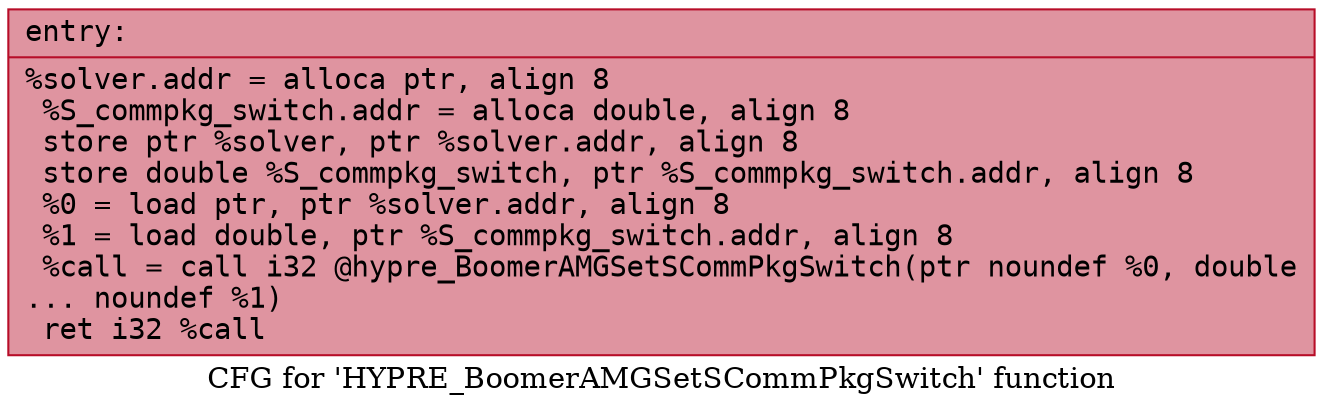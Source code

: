 digraph "CFG for 'HYPRE_BoomerAMGSetSCommPkgSwitch' function" {
	label="CFG for 'HYPRE_BoomerAMGSetSCommPkgSwitch' function";

	Node0x55f5a9a57f80 [shape=record,color="#b70d28ff", style=filled, fillcolor="#b70d2870" fontname="Courier",label="{entry:\l|  %solver.addr = alloca ptr, align 8\l  %S_commpkg_switch.addr = alloca double, align 8\l  store ptr %solver, ptr %solver.addr, align 8\l  store double %S_commpkg_switch, ptr %S_commpkg_switch.addr, align 8\l  %0 = load ptr, ptr %solver.addr, align 8\l  %1 = load double, ptr %S_commpkg_switch.addr, align 8\l  %call = call i32 @hypre_BoomerAMGSetSCommPkgSwitch(ptr noundef %0, double\l... noundef %1)\l  ret i32 %call\l}"];
}
